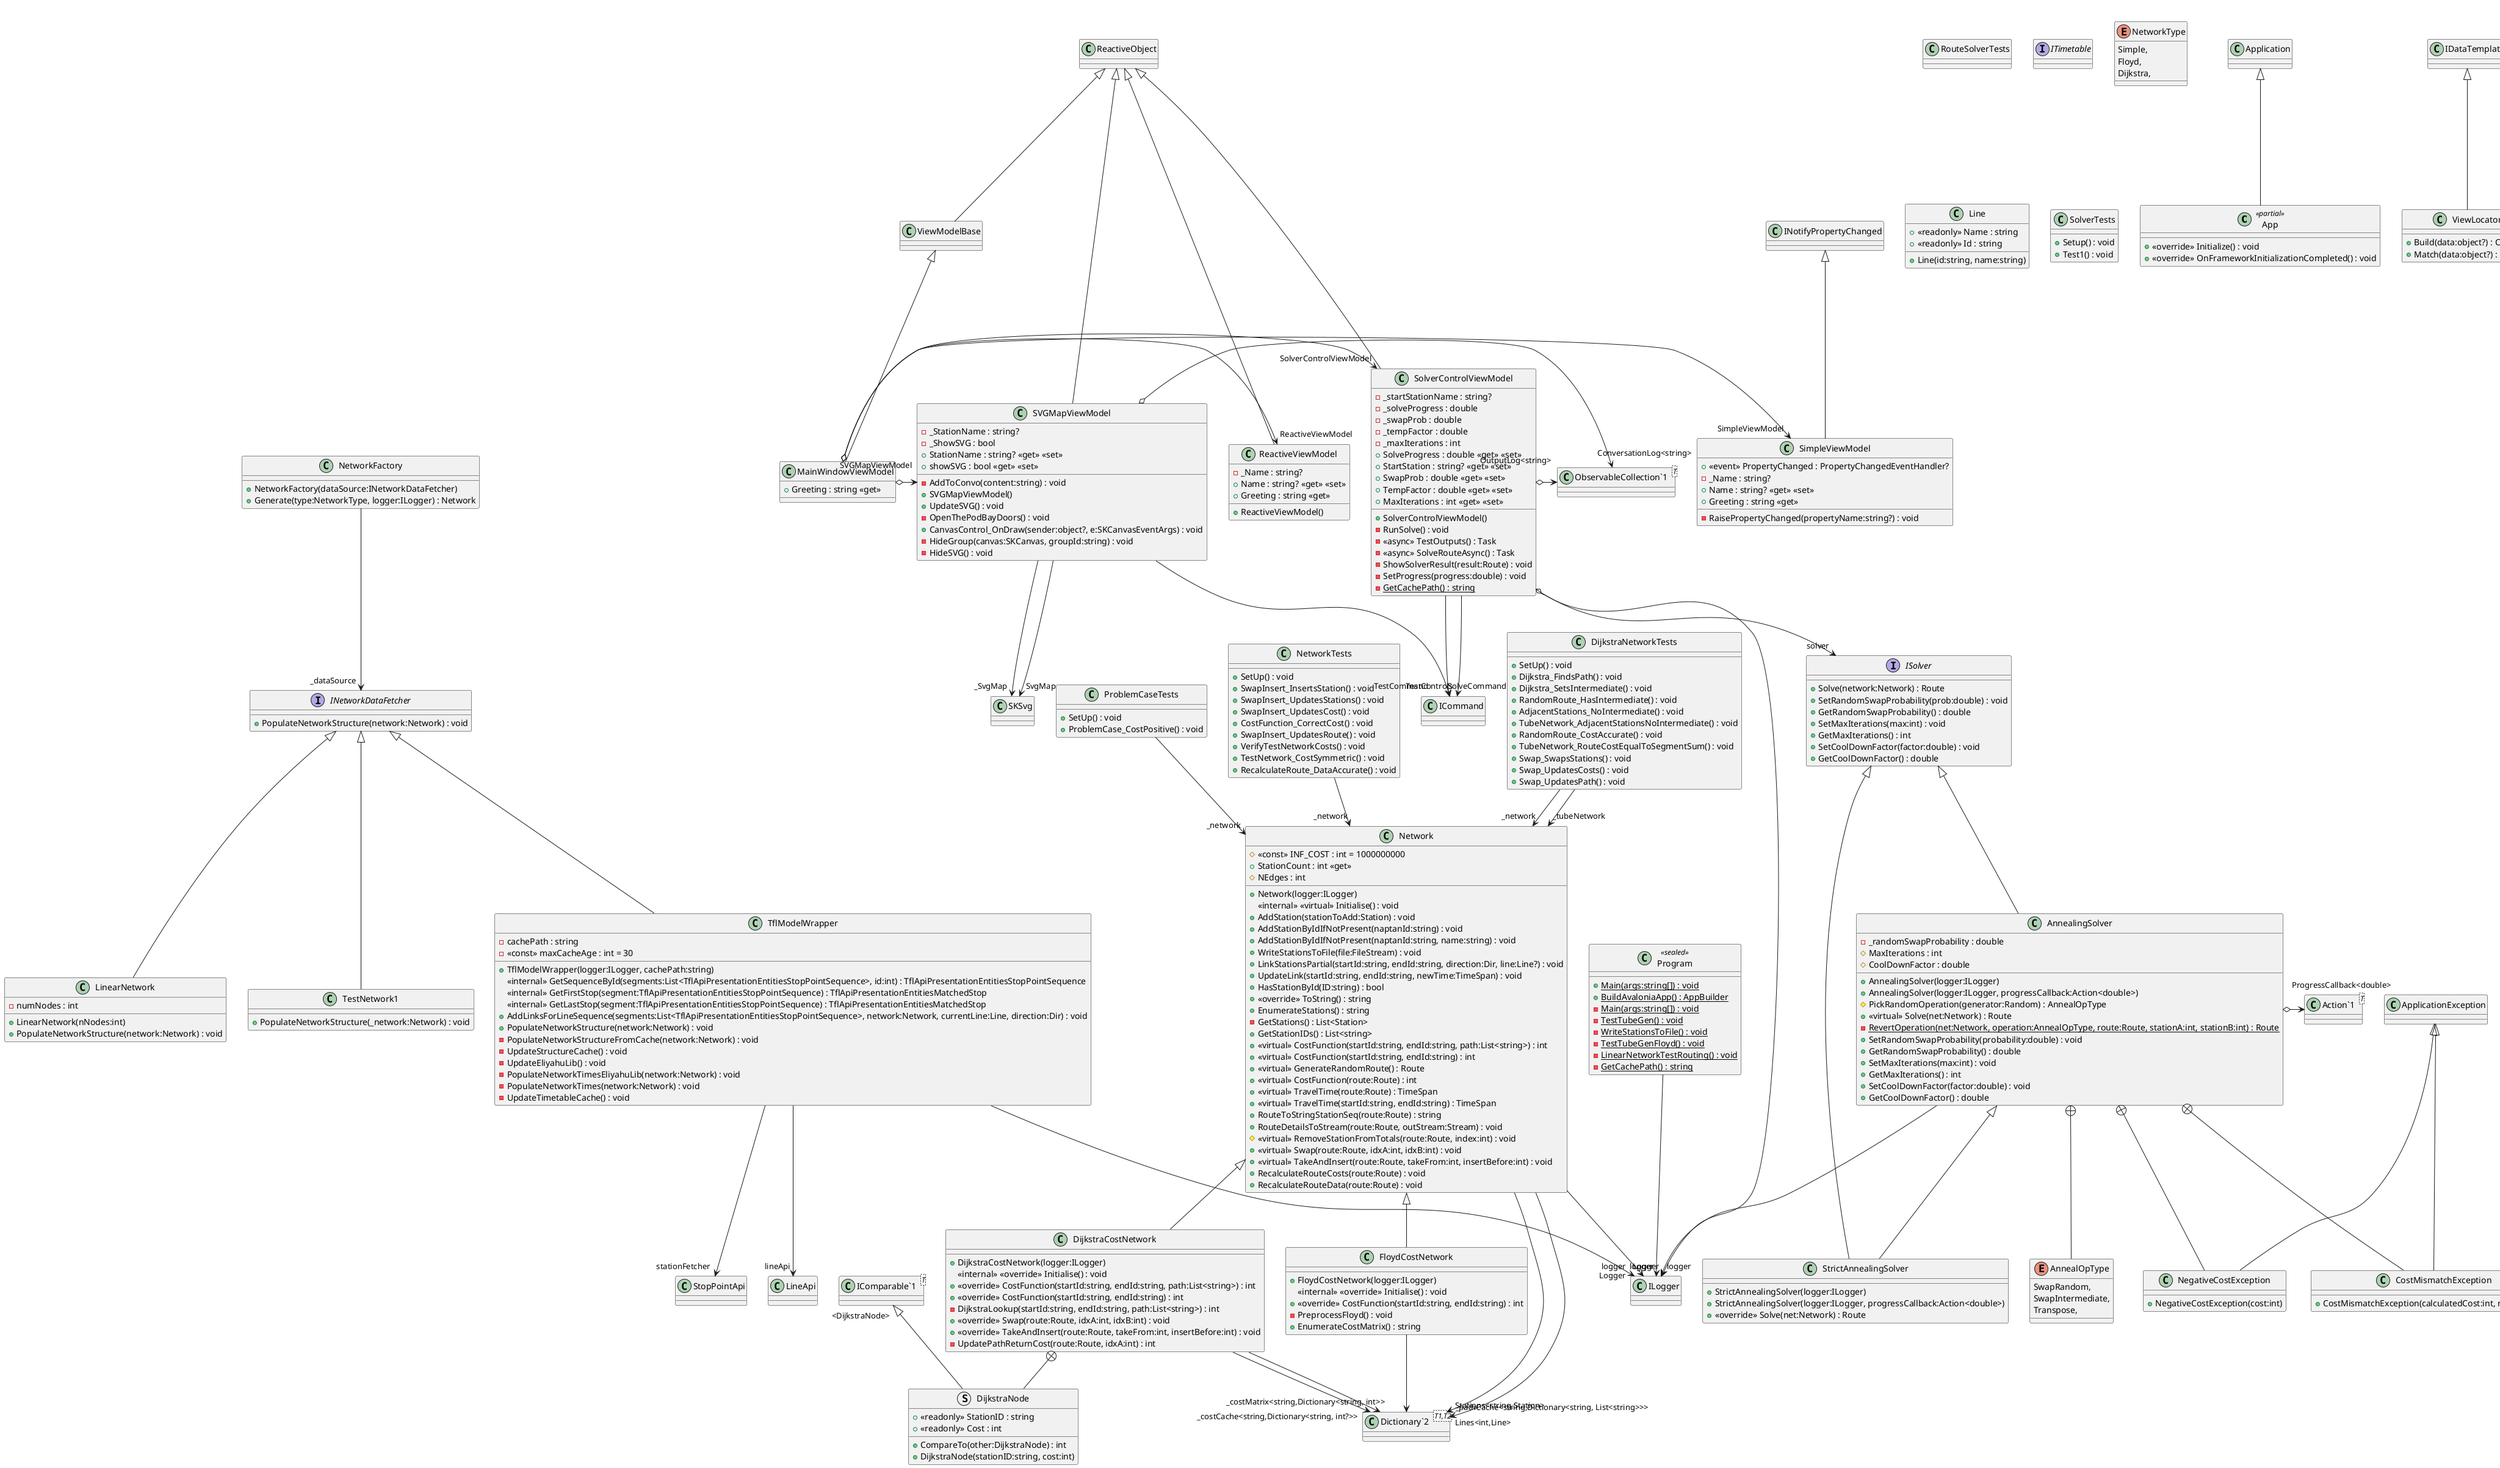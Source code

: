 @startuml
class App <<partial>> {
    + <<override>> Initialize() : void
    + <<override>> OnFrameworkInitializationCompleted() : void
}
Application <|-- App
class Program <<sealed>> {
    + {static} Main(args:string[]) : void
    + {static} BuildAvaloniaApp() : AppBuilder
}
class ViewLocator {
    + Build(data:object?) : Control?
    + Match(data:object?) : bool
}
IDataTemplate <|-- ViewLocator
class RouteTests {
    + SetUp() : void
    + TestExternalEditRoute_ChangesInternalRoute() : void
}
RouteTests --> "_route" Route
class ProblemCaseTests {
    + SetUp() : void
    + ProblemCase_CostPositive() : void
}
ProblemCaseTests --> "_network" Network
class NetworkTests {
    + SetUp() : void
    + SwapInsert_InsertsStation() : void
    + SwapInsert_UpdatesStations() : void
    + SwapInsert_UpdatesCost() : void
    + CostFunction_CorrectCost() : void
    + SwapInsert_UpdatesRoute() : void
    + VerifyTestNetworkCosts() : void
    + TestNetwork_CostSymmetric() : void
    + RecalculateRoute_DataAccurate() : void
}
NetworkTests --> "_network" Network
class LinkTests {
    + SetUp() : void
    + Constructor_SetsDetails() : void
    + SetDuration_ChangesDurationAttribute() : void
    + SetLine_ChangesLineAttribute() : void
    + SetDurationMoreThanOnce_ThrowsException() : void
    + SetLineMoreThanOnce_ThrowsException() : void
}
LinkTests --> "_stubStation1" Station
LinkTests --> "_stubStation2" Station
LinkTests --> "_link" Link
class RouteSolverTests {
}
class Tests {
    + Setup() : void
    + Constructor_SetsNaptan() : void
    + Constructor_SetsName() : void
    + AddingLink_UpdatesGetLinks() : void
    + AddingLink_UpdatesHasLink() : void
}
Tests --> "_stat1" Station
Tests --> "_stat2" Station
class DijkstraNetworkTests {
    + SetUp() : void
    + Dijkstra_FindsPath() : void
    + Dijkstra_SetsIntermediate() : void
    + RandomRoute_HasIntermediate() : void
    + AdjacentStations_NoIntermediate() : void
    + TubeNetwork_AdjacentStationsNoIntermediate() : void
    + RandomRoute_CostAccurate() : void
    + TubeNetwork_RouteCostEqualToSegmentSum() : void
    + Swap_SwapsStations() : void
    + Swap_UpdatesCosts() : void
    + Swap_UpdatesPath() : void
}
DijkstraNetworkTests --> "_network" Network
DijkstraNetworkTests --> "_tubeNetwork" Network
class FloydCostNetwork {
    + FloydCostNetwork(logger:ILogger)
    <<internal>> <<override>> Initialise() : void
    + <<override>> CostFunction(startId:string, endId:string) : int
    - PreprocessFloyd() : void
    + EnumerateCostMatrix() : string
}
class "Dictionary`2"<T1,T2> {
}
Network <|-- FloydCostNetwork
FloydCostNetwork --> "_costMatrix<string,Dictionary<string, int>>" "Dictionary`2"
class Route {
    - _cost : int
    + Count : int <<get>>
    + Cost : int <<get>>
    + Route(stations:List<string>, duration:TimeSpan, cost:int, intermediateStations:List<List<string>>?)
    + Route(stations:List<string>)
    + <<override>> ToString() : string
    + GetTargetPath() : List<string>
    <<internal>> GetIntermediateStations(segmentIndex:int) : List<string>
    <<internal>> GetIntermediateStations() : List<List<string>>
    + UpdateDuration(newDuration:TimeSpan) : void
    + UpdateCost(newCost:int) : void
    + UpdateIntermediateStations(segmentIndex:int, updateTo:List<string>) : void
    + Copy() : Route
    + InterStationCount() : int
}
class "List`1"<T> {
}
Route --> "TargetStations<string>" "List`1"
Route --> "IntermediateStations<List<string>>" "List`1"
Route --> "_duration" TimeSpan
Route --> "Duration" TimeSpan
class Station {
    + <<readonly>> Name : string?
    <<internal>> Lines : List<Line>?
    + <<readonly>> NaptanId : string
    + Station(naptan:string)
    + Station(naptan:string, name:string)
    + AddLink(newLink:Link) : void
    + GetLinks() : List<Link>
    + CostTo(destID:string) : int
    + HasLink(destID:string) : bool
    + GetLinkByDestId(Id:string) : Link
    + ModifyLink(lineID:string, destID:string, newTime:TimeSpan) : void
    + ModifyLink(destID:string, newTime:TimeSpan) : void
}
class "HashSet`1"<T> {
}
Station --> "_links<Link>" "HashSet`1"
interface INetworkDataFetcher {
    + PopulateNetworkStructure(network:Network) : void
}
class Network {
    # <<const>> INF_COST : int = 1000000000
    + StationCount : int <<get>>
    # NEdges : int
    + Network(logger:ILogger)
    <<internal>> <<virtual>> Initialise() : void
    + AddStation(stationToAdd:Station) : void
    + AddStationByIdIfNotPresent(naptanId:string) : void
    + AddStationByIdIfNotPresent(naptanId:string, name:string) : void
    + WriteStationsToFile(file:FileStream) : void
    + LinkStationsPartial(startId:string, endId:string, direction:Dir, line:Line?) : void
    + UpdateLink(startId:string, endId:string, newTime:TimeSpan) : void
    + HasStationById(ID:string) : bool
    + <<override>> ToString() : string
    + EnumerateStations() : string
    - GetStations() : List<Station>
    + GetStationIDs() : List<string>
    + <<virtual>> CostFunction(startId:string, endId:string, path:List<string>) : int
    + <<virtual>> CostFunction(startId:string, endId:string) : int
    + <<virtual>> GenerateRandomRoute() : Route
    + <<virtual>> CostFunction(route:Route) : int
    + <<virtual>> TravelTime(route:Route) : TimeSpan
    + <<virtual>> TravelTime(startId:string, endId:string) : TimeSpan
    + RouteToStringStationSeq(route:Route) : string
    + RouteDetailsToStream(route:Route, outStream:Stream) : void
    # <<virtual>> RemoveStationFromTotals(route:Route, index:int) : void
    + <<virtual>> Swap(route:Route, idxA:int, idxB:int) : void
    + <<virtual>> TakeAndInsert(route:Route, takeFrom:int, insertBefore:int) : void
    + RecalculateRouteCosts(route:Route) : void
    + RecalculateRouteData(route:Route) : void
}
class "Dictionary`2"<T1,T2> {
}
Network --> "Stations<string,Station>" "Dictionary`2"
Network --> "Lines<int,Line>" "Dictionary`2"
Network --> "Logger" ILogger
class DijkstraCostNetwork {
    + DijkstraCostNetwork(logger:ILogger)
    <<internal>> <<override>> Initialise() : void
    + <<override>> CostFunction(startId:string, endId:string, path:List<string>) : int
    + <<override>> CostFunction(startId:string, endId:string) : int
    - DijkstraLookup(startId:string, endId:string, path:List<string>) : int
    + <<override>> Swap(route:Route, idxA:int, idxB:int) : void
    + <<override>> TakeAndInsert(route:Route, takeFrom:int, insertBefore:int) : void
    - UpdatePathReturnCost(route:Route, idxA:int) : int
}
struct DijkstraNode {
    + <<readonly>> StationID : string
    + <<readonly>> Cost : int
    + CompareTo(other:DijkstraNode) : int
    + DijkstraNode(stationID:string, cost:int)
}
class "Dictionary`2"<T1,T2> {
}
class "IComparable`1"<T> {
}
Network <|-- DijkstraCostNetwork
DijkstraCostNetwork --> "_costCache<string,Dictionary<string, int?>>" "Dictionary`2"
DijkstraCostNetwork --> "_pathCache<string,Dictionary<string, List<string>>>" "Dictionary`2"
DijkstraCostNetwork +-- DijkstraNode
"IComparable`1" "<DijkstraNode>" <|-- DijkstraNode
interface ITimetable {
}
enum NetworkType {
    Simple,
    Floyd,
    Dijkstra,
}
class NetworkFactory {
    + NetworkFactory(dataSource:INetworkDataFetcher)
    + Generate(type:NetworkType, logger:ILogger) : Network
}
NetworkFactory --> "_dataSource" INetworkDataFetcher
enum Dir {
    Inbound,
    Outbound,
    Bidirectional,
}
class Line {
    + <<readonly>> Name : string
    + <<readonly>> Id : string
    + Line(id:string, name:string)
}
class Link {
    - TrainTimes : ITimetable?
    + Line : Line? <<get>>
    - _durationEdited : bool
    + Link(start:Station, end:Station, line:Line?, dir:Dir)
    <<internal>> SetDuration(duration:TimeSpan) : void
    <<internal>> SetLine(line:Line) : void
    + <<override>> Equals(other:Object) : bool
    + GetCost() : int
}
Link --> "Destination" Station
Link --> "Origin" Station
Link --> "Duration" TimeSpan
Link --> "Dir" Dir
enum Priority {
    Smallest,
    Largest,
}
class "PriorityQueue`1"<T> <<sealed>> {
    - _nodeCount : int
    + Count : int <<get>>
    + PriorityQueue(size:int, prio:Priority)
    + Insert(item:T) : void
    + Pop() : T
    - push_up(currentPosition:int) : void
    - push_down(currentPosition:int) : void
    - OutOfOrder(node1:T, node2:T) : bool
    - SwapIndices(pos1:int, pos2:int) : void
    - Size() : int
    + Top() : T
}
class "IComparable`1"<T> {
}
"PriorityQueue`1" --> "_priority" Priority
class ExceptionTests {
    + SetUp() : void
    + InsertingIntoFullQueue_ThrowsException() : void
    + RemovingFromEmptyQueue_ThrowsException() : void
    + TopOfEmptyQueue_ThrowsException() : void
}
class "PriorityQueue`1"<T> {
}
ExceptionTests --> "_queue<int>" "PriorityQueue`1"
class SizeTests {
    + SetUp() : void
    + EmptyQueue_HasSizeZero() : void
    + InsertingOneItem_IncreasesSize() : void
    + RemovingAllItems_DecreasesSizeToZero() : void
}
class "PriorityQueue`1"<T> {
}
SizeTests --> "_queue<int>" "PriorityQueue`1"
class OrderingTests {
    + SetUp() : void
    + MinQueue_OrdersSmallestFirst() : void
    + MaxQueue_OrdersLargestFirst() : void
    + Queue_HandlesDuplicates() : void
}
class "PriorityQueue`1"<T> {
}
OrderingTests --> "_minQueue<int>" "PriorityQueue`1"
OrderingTests --> "_maxQueue<int>" "PriorityQueue`1"
interface ISolver {
    + Solve(network:Network) : Route
    + SetRandomSwapProbability(prob:double) : void
    + GetRandomSwapProbability() : double
    + SetMaxIterations(max:int) : void
    + GetMaxIterations() : int
    + SetCoolDownFactor(factor:double) : void
    + GetCoolDownFactor() : double
}
class StrictAnnealingSolver {
    + StrictAnnealingSolver(logger:ILogger)
    + StrictAnnealingSolver(logger:ILogger, progressCallback:Action<double>)
    + <<override>> Solve(net:Network) : Route
}
AnnealingSolver <|-- StrictAnnealingSolver
ISolver <|-- StrictAnnealingSolver
class AnnealingSolver {
    - _randomSwapProbability : double
    # MaxIterations : int
    # CoolDownFactor : double
    + AnnealingSolver(logger:ILogger)
    + AnnealingSolver(logger:ILogger, progressCallback:Action<double>)
    # PickRandomOperation(generator:Random) : AnnealOpType
    + <<virtual>> Solve(net:Network) : Route
    - {static} RevertOperation(net:Network, operation:AnnealOpType, route:Route, stationA:int, stationB:int) : Route
    + SetRandomSwapProbability(probability:double) : void
    + GetRandomSwapProbability() : double
    + SetMaxIterations(max:int) : void
    + GetMaxIterations() : int
    + SetCoolDownFactor(factor:double) : void
    + GetCoolDownFactor() : double
}
class "Action`1"<T> {
}
enum AnnealOpType {
    SwapRandom,
    SwapIntermediate,
    Transpose,
}
class NegativeCostException {
    + NegativeCostException(cost:int)
}
class CostMismatchException {
    + CostMismatchException(calculatedCost:int, routeCost:int)
}
ISolver <|-- AnnealingSolver
AnnealingSolver --> "Logger" ILogger
AnnealingSolver o-> "ProgressCallback<double>" "Action`1"
AnnealingSolver +-- AnnealOpType
AnnealingSolver +-- NegativeCostException
ApplicationException <|-- NegativeCostException
AnnealingSolver +-- CostMismatchException
ApplicationException <|-- CostMismatchException
class LinearNetwork {
    - numNodes : int
    + LinearNetwork(nNodes:int)
    + PopulateNetworkStructure(network:Network) : void
}
class TestNetwork1 {
    + PopulateNetworkStructure(_network:Network) : void
}
class InvalidBranchIDException {
    + InvalidBranchIDException(message:string)
}
INetworkDataFetcher <|-- LinearNetwork
INetworkDataFetcher <|-- TestNetwork1
Exception <|-- InvalidBranchIDException
class TflModelWrapper {
    - cachePath : string
    - <<const>> maxCacheAge : int = 30
    + TflModelWrapper(logger:ILogger, cachePath:string)
    <<internal>> GetSequenceById(segments:List<TflApiPresentationEntitiesStopPointSequence>, id:int) : TflApiPresentationEntitiesStopPointSequence
    <<internal>> GetFirstStop(segment:TflApiPresentationEntitiesStopPointSequence) : TflApiPresentationEntitiesMatchedStop
    <<internal>> GetLastStop(segment:TflApiPresentationEntitiesStopPointSequence) : TflApiPresentationEntitiesMatchedStop
    + AddLinksForLineSequence(segments:List<TflApiPresentationEntitiesStopPointSequence>, network:Network, currentLine:Line, direction:Dir) : void
    + PopulateNetworkStructure(network:Network) : void
    - PopulateNetworkStructureFromCache(network:Network) : void
    - UpdateStructureCache() : void
    - UpdateEliyahuLib() : void
    - PopulateNetworkTimesEliyahuLib(network:Network) : void
    - PopulateNetworkTimes(network:Network) : void
    - UpdateTimetableCache() : void
}
INetworkDataFetcher <|-- TflModelWrapper
TflModelWrapper --> "stationFetcher" StopPointApi
TflModelWrapper --> "lineApi" LineApi
TflModelWrapper --> "logger" ILogger
class Program {
    - {static} Main(args:string[]) : void
    - {static} TestTubeGen() : void
    - {static} WriteStationsToFile() : void
    - {static} TestTubeGenFloyd() : void
    - {static} LinearNetworkTestRouting() : void
    - {static} GetCachePath() : string
}
Program --> "logger" ILogger
class SolverTests {
    + Setup() : void
    + Test1() : void
}
class MainWindow <<partial>> {
    + MainWindow()
}
Window <|-- MainWindow
class SolverControlViewModel {
    - _startStationName : string?
    - _solveProgress : double
    - _swapProb : double
    - _tempFactor : double
    - _maxIterations : int
    + SolveProgress : double <<get>> <<set>>
    + StartStation : string? <<get>> <<set>>
    + SwapProb : double <<get>> <<set>>
    + TempFactor : double <<get>> <<set>>
    + MaxIterations : int <<get>> <<set>>
    + SolverControlViewModel()
    - RunSolve() : void
    - <<async>> TestOutputs() : Task
    - <<async>> SolveRouteAsync() : Task
    - ShowSolverResult(result:Route) : void
    - SetProgress(progress:double) : void
    - {static} GetCachePath() : string
}
class "ObservableCollection`1"<T> {
}
ReactiveObject <|-- SolverControlViewModel
SolverControlViewModel --> "solver" ISolver
SolverControlViewModel --> "SolveCommand" ICommand
SolverControlViewModel --> "TestControls" ICommand
SolverControlViewModel o-> "OutputLog<string>" "ObservableCollection`1"
SolverControlViewModel o-> "logger" ILogger
class ViewModelBase {
}
class ReactiveViewModel {
    + ReactiveViewModel()
    - _Name : string?
    + Name : string? <<get>> <<set>>
    + Greeting : string <<get>>
}
ReactiveObject <|-- ViewModelBase
ReactiveObject <|-- ReactiveViewModel
class MainWindowViewModel {
    + Greeting : string <<get>>
}
class SimpleViewModel {
    +  <<event>> PropertyChanged : PropertyChangedEventHandler? 
    - RaisePropertyChanged(propertyName:string?) : void
    - _Name : string?
    + Name : string? <<get>> <<set>>
    + Greeting : string <<get>>
}
ViewModelBase <|-- MainWindowViewModel
MainWindowViewModel o-> "SimpleViewModel" SimpleViewModel
MainWindowViewModel o-> "ReactiveViewModel" ReactiveViewModel
MainWindowViewModel o-> "SVGMapViewModel" SVGMapViewModel
MainWindowViewModel o-> "SolverControlViewModel" SolverControlViewModel
INotifyPropertyChanged <|-- SimpleViewModel
class SVGMapViewModel {
    - _StationName : string?
    - _ShowSVG : bool
    - AddToConvo(content:string) : void
    + SVGMapViewModel()
    + StationName : string? <<get>> <<set>>
    + showSVG : bool <<get>> <<set>>
    + UpdateSVG() : void
    - OpenThePodBayDoors() : void
    + CanvasControl_OnDraw(sender:object?, e:SKCanvasEventArgs) : void
    - HideGroup(canvas:SKCanvas, groupId:string) : void
    - HideSVG() : void
}
class "ObservableCollection`1"<T> {
}
ReactiveObject <|-- SVGMapViewModel
SVGMapViewModel --> "TestCommand" ICommand
SVGMapViewModel o-> "ConversationLog<string>" "ObservableCollection`1"
SVGMapViewModel --> "_SvgMap" SKSvg
SVGMapViewModel --> "SvgMap" SKSvg
@enduml
